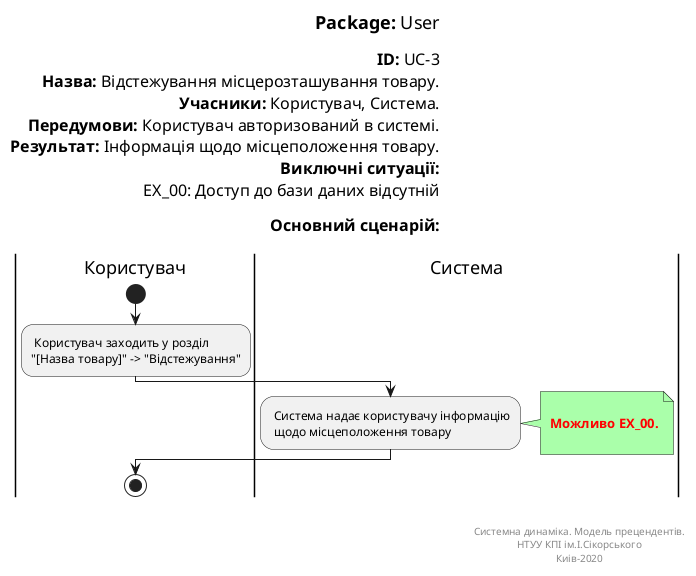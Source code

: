 @startuml
left header
<font color=000 size=18><b>Package:</b> User

<font color=000 size=16><b>ID:</b> UC-3
<font color=000 size=16><b>Назва:</b> Відстежування місцерозташування товару.
<font color=000 size=16><b>Учасники:</b> Користувач, Система.
<font color=000 size=16><b>Передумови:</b> Користувач авторизований в системі.
<font color=000 size=16><b>Результат:</b> Інформація щодо місцеположення товару.
<font color=000 size=16><b>Виключні ситуації:</b>
<font color=000 size=16> EX_00: Доступ до бази даних відсутній

<font color=000 size=16><b>Основний сценарій:</b>

end header

|Користувач|
start
: Користувач заходить у розділ 
"[Назва товару]" -> "Відстежування";

|Система|
: Система надає користувачу інформацію
 щодо місцеположення товару;
note right #aaffaa

<font color=red><b> Можливо EX_00.

end note

|Користувач|
stop;

right footer


Системна динаміка. Модель прецендентів.
НТУУ КПІ ім.І.Сікорського
Киів-2020
end footer
@enduml